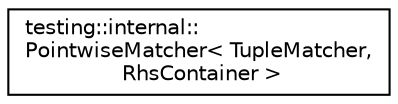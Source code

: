 digraph "Graphical Class Hierarchy"
{
  edge [fontname="Helvetica",fontsize="10",labelfontname="Helvetica",labelfontsize="10"];
  node [fontname="Helvetica",fontsize="10",shape=record];
  rankdir="LR";
  Node1 [label="testing::internal::\lPointwiseMatcher\< TupleMatcher,\l RhsContainer \>",height=0.2,width=0.4,color="black", fillcolor="white", style="filled",URL="$classtesting_1_1internal_1_1_pointwise_matcher.html"];
}
